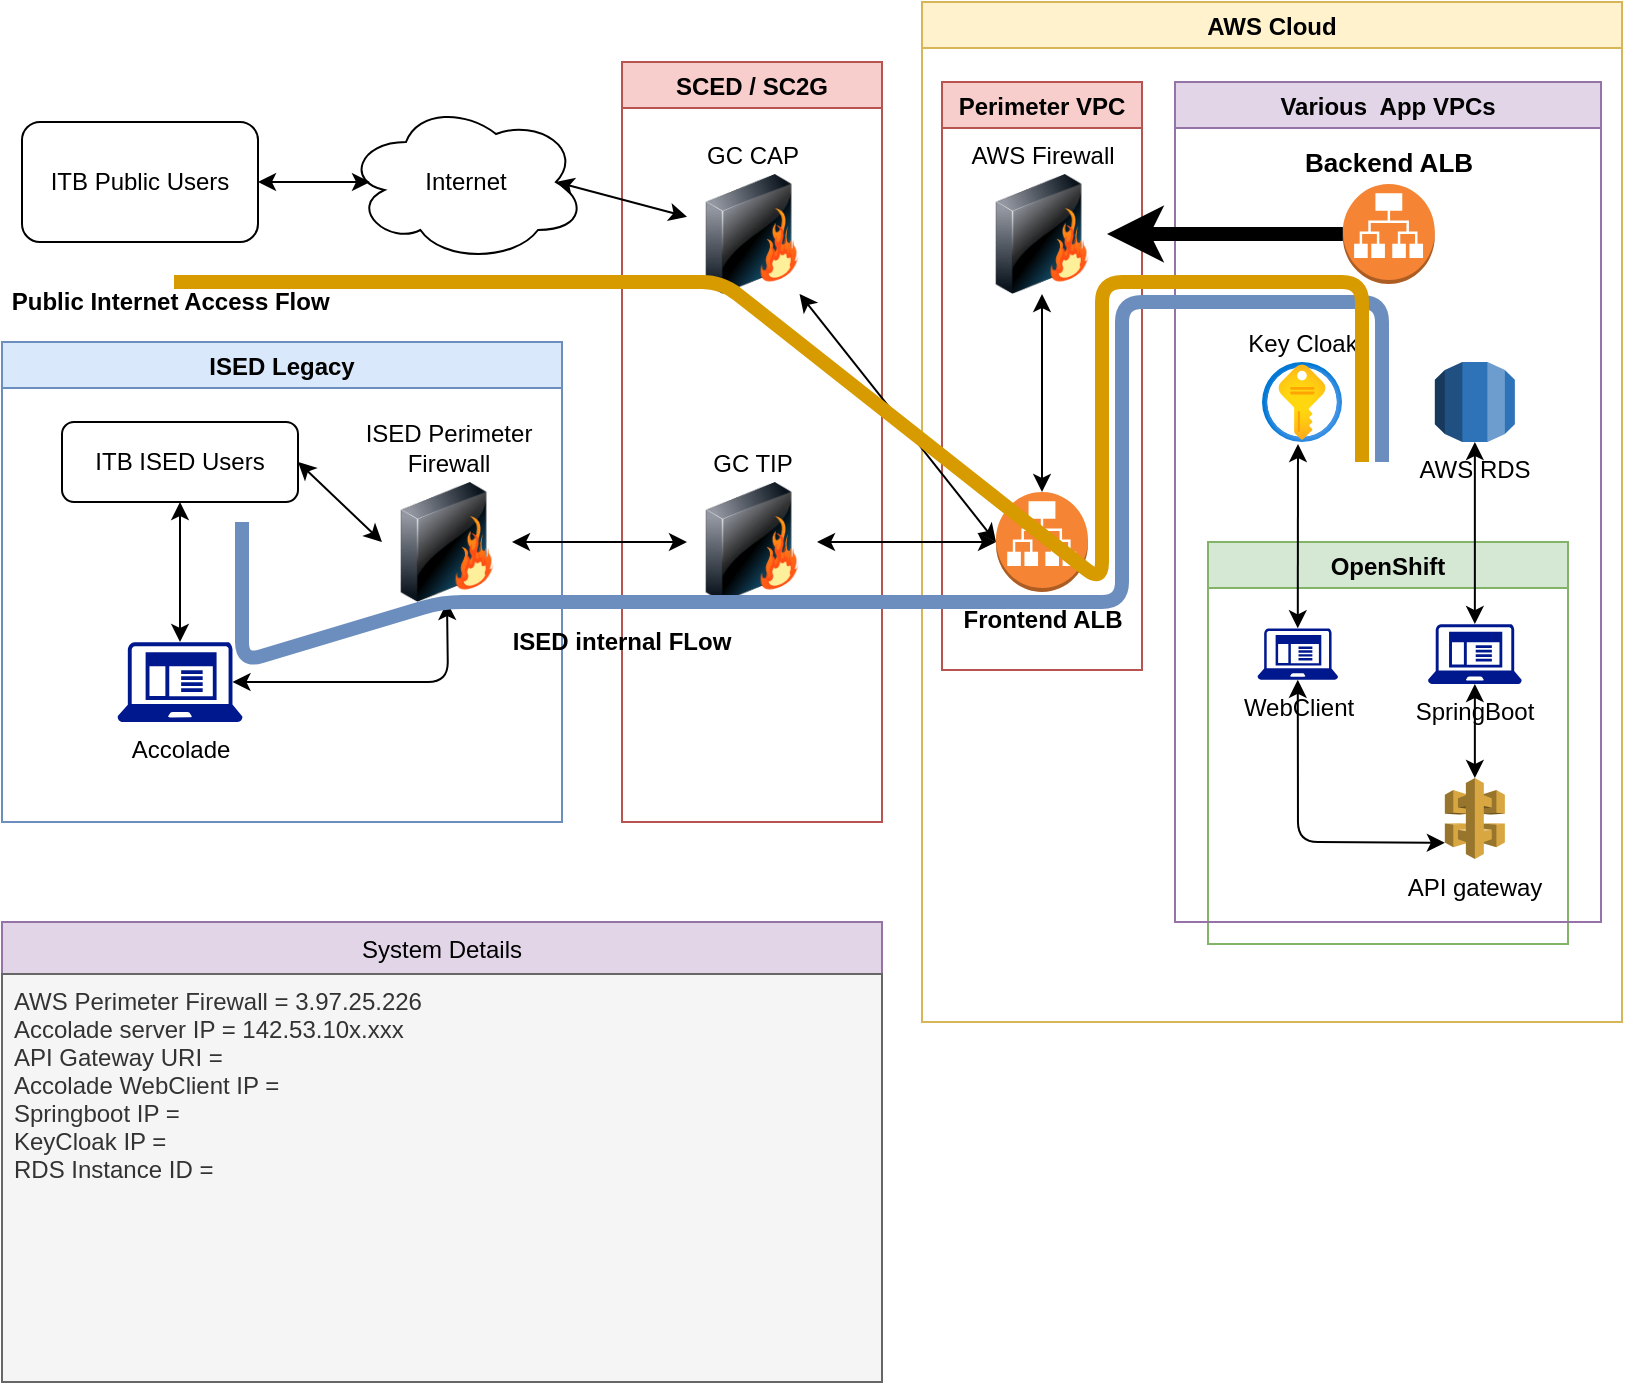 <mxfile version="14.8.5" type="github">
  <diagram id="q6EtwT-zD9d8GnBGvhUz" name="Page-1">
    <mxGraphModel dx="1070" dy="662" grid="1" gridSize="10" guides="1" tooltips="1" connect="1" arrows="1" fold="1" page="1" pageScale="1" pageWidth="850" pageHeight="1100" math="0" shadow="0">
      <root>
        <mxCell id="0" />
        <mxCell id="1" parent="0" />
        <mxCell id="LpFCpJJtLy2Ta8kGQRxm-1" value="Internet" style="ellipse;shape=cloud;whiteSpace=wrap;html=1;" parent="1" vertex="1">
          <mxGeometry x="202" y="60" width="120" height="80" as="geometry" />
        </mxCell>
        <mxCell id="LpFCpJJtLy2Ta8kGQRxm-2" value="ITB Public Users" style="rounded=1;whiteSpace=wrap;html=1;" parent="1" vertex="1">
          <mxGeometry x="40" y="70" width="118" height="60" as="geometry" />
        </mxCell>
        <mxCell id="LpFCpJJtLy2Ta8kGQRxm-4" value="SCED / SC2G" style="swimlane;fillColor=#f8cecc;strokeColor=#b85450;" parent="1" vertex="1">
          <mxGeometry x="340" y="40" width="130" height="380" as="geometry" />
        </mxCell>
        <mxCell id="LpFCpJJtLy2Ta8kGQRxm-5" value="GC CAP" style="image;html=1;image=img/lib/clip_art/networking/Firewall_128x128.png;labelPosition=center;verticalLabelPosition=top;align=center;verticalAlign=bottom;" parent="LpFCpJJtLy2Ta8kGQRxm-4" vertex="1">
          <mxGeometry x="32.5" y="56" width="65" height="60" as="geometry" />
        </mxCell>
        <mxCell id="LpFCpJJtLy2Ta8kGQRxm-14" value="GC TIP" style="image;html=1;image=img/lib/clip_art/networking/Firewall_128x128.png;labelPosition=center;verticalLabelPosition=top;align=center;verticalAlign=bottom;" parent="LpFCpJJtLy2Ta8kGQRxm-4" vertex="1">
          <mxGeometry x="32.5" y="210" width="65" height="60" as="geometry" />
        </mxCell>
        <mxCell id="LpFCpJJtLy2Ta8kGQRxm-7" value="AWS Cloud" style="swimlane;fillColor=#fff2cc;strokeColor=#d6b656;" parent="1" vertex="1">
          <mxGeometry x="490" y="10" width="350" height="510" as="geometry" />
        </mxCell>
        <mxCell id="LpFCpJJtLy2Ta8kGQRxm-27" value="Perimeter VPC" style="swimlane;startSize=23;fillColor=#f8cecc;strokeColor=#b85450;" parent="LpFCpJJtLy2Ta8kGQRxm-7" vertex="1">
          <mxGeometry x="10" y="40" width="100" height="294" as="geometry" />
        </mxCell>
        <mxCell id="LpFCpJJtLy2Ta8kGQRxm-9" value="AWS Firewall" style="image;html=1;image=img/lib/clip_art/networking/Firewall_128x128.png;labelPosition=center;verticalLabelPosition=top;align=center;verticalAlign=bottom;" parent="LpFCpJJtLy2Ta8kGQRxm-27" vertex="1">
          <mxGeometry x="17.5" y="46" width="65" height="60" as="geometry" />
        </mxCell>
        <mxCell id="IvLlfbLEJNB_qxHZJLbw-17" value="&lt;b&gt;&lt;font style=&quot;font-size: 12px&quot;&gt;Frontend ALB&lt;/font&gt;&lt;/b&gt;" style="outlineConnect=0;dashed=0;verticalLabelPosition=bottom;verticalAlign=top;align=center;html=1;shape=mxgraph.aws3.application_load_balancer;fillColor=#F58534;gradientColor=none;labelPosition=center;" vertex="1" parent="LpFCpJJtLy2Ta8kGQRxm-27">
          <mxGeometry x="27" y="205" width="46" height="50" as="geometry" />
        </mxCell>
        <mxCell id="IvLlfbLEJNB_qxHZJLbw-24" value="" style="endArrow=classic;startArrow=classic;html=1;fontSize=7;strokeWidth=1;entryX=0.5;entryY=1;entryDx=0;entryDy=0;exitX=0.5;exitY=0;exitDx=0;exitDy=0;exitPerimeter=0;" edge="1" parent="LpFCpJJtLy2Ta8kGQRxm-27" source="IvLlfbLEJNB_qxHZJLbw-17" target="LpFCpJJtLy2Ta8kGQRxm-9">
          <mxGeometry width="50" height="50" relative="1" as="geometry">
            <mxPoint x="30" y="430" as="sourcePoint" />
            <mxPoint x="80" y="380" as="targetPoint" />
          </mxGeometry>
        </mxCell>
        <mxCell id="LpFCpJJtLy2Ta8kGQRxm-28" value="OpenShift" style="swimlane;fillColor=#d5e8d4;strokeColor=#82b366;" parent="LpFCpJJtLy2Ta8kGQRxm-7" vertex="1">
          <mxGeometry x="143" y="270" width="180" height="201" as="geometry" />
        </mxCell>
        <mxCell id="LpFCpJJtLy2Ta8kGQRxm-32" value="WebClient" style="aspect=fixed;pointerEvents=1;shadow=0;dashed=0;html=1;strokeColor=none;labelPosition=center;verticalLabelPosition=bottom;verticalAlign=top;align=center;fillColor=#00188D;shape=mxgraph.mscae.enterprise.client_application" parent="LpFCpJJtLy2Ta8kGQRxm-28" vertex="1">
          <mxGeometry x="24.77" y="43.13" width="40.23" height="25.75" as="geometry" />
        </mxCell>
        <mxCell id="LpFCpJJtLy2Ta8kGQRxm-34" value="SpringBoot" style="aspect=fixed;pointerEvents=1;shadow=0;dashed=0;html=1;strokeColor=none;labelPosition=center;verticalLabelPosition=bottom;verticalAlign=top;align=center;fillColor=#00188D;shape=mxgraph.mscae.enterprise.client_application" parent="LpFCpJJtLy2Ta8kGQRxm-28" vertex="1">
          <mxGeometry x="110" y="41.01" width="46.86" height="29.99" as="geometry" />
        </mxCell>
        <mxCell id="LpFCpJJtLy2Ta8kGQRxm-33" value="API gateway" style="outlineConnect=0;dashed=0;verticalLabelPosition=bottom;verticalAlign=top;align=center;html=1;shape=mxgraph.aws3.api_gateway;fillColor=#D9A741;gradientColor=none;" parent="LpFCpJJtLy2Ta8kGQRxm-28" vertex="1">
          <mxGeometry x="118.43" y="118" width="30" height="40.5" as="geometry" />
        </mxCell>
        <mxCell id="LpFCpJJtLy2Ta8kGQRxm-41" value="" style="endArrow=classic;startArrow=classic;html=1;exitX=0.5;exitY=0;exitDx=0;exitDy=0;exitPerimeter=0;entryX=0.5;entryY=1;entryDx=0;entryDy=0;entryPerimeter=0;" parent="LpFCpJJtLy2Ta8kGQRxm-28" source="LpFCpJJtLy2Ta8kGQRxm-33" target="LpFCpJJtLy2Ta8kGQRxm-34" edge="1">
          <mxGeometry width="50" height="50" relative="1" as="geometry">
            <mxPoint x="-200" y="38" as="sourcePoint" />
            <mxPoint x="-150" y="-12" as="targetPoint" />
          </mxGeometry>
        </mxCell>
        <mxCell id="IvLlfbLEJNB_qxHZJLbw-1" value="" style="endArrow=classic;startArrow=classic;html=1;entryX=0.5;entryY=1;entryDx=0;entryDy=0;entryPerimeter=0;exitX=0;exitY=0.8;exitDx=0;exitDy=0;exitPerimeter=0;" edge="1" parent="LpFCpJJtLy2Ta8kGQRxm-28" source="LpFCpJJtLy2Ta8kGQRxm-33" target="LpFCpJJtLy2Ta8kGQRxm-32">
          <mxGeometry width="50" height="50" relative="1" as="geometry">
            <mxPoint x="-60" y="358" as="sourcePoint" />
            <mxPoint x="-10" y="308" as="targetPoint" />
            <Array as="points">
              <mxPoint x="45" y="150" />
            </Array>
          </mxGeometry>
        </mxCell>
        <mxCell id="LpFCpJJtLy2Ta8kGQRxm-35" value="" style="endArrow=classic;startArrow=classic;html=1;exitX=0.45;exitY=1.025;exitDx=0;exitDy=0;exitPerimeter=0;entryX=0.5;entryY=0;entryDx=0;entryDy=0;entryPerimeter=0;" parent="LpFCpJJtLy2Ta8kGQRxm-7" source="LpFCpJJtLy2Ta8kGQRxm-31" target="LpFCpJJtLy2Ta8kGQRxm-32" edge="1">
          <mxGeometry width="50" height="50" relative="1" as="geometry">
            <mxPoint x="-57" y="186" as="sourcePoint" />
            <mxPoint x="193" y="456" as="targetPoint" />
          </mxGeometry>
        </mxCell>
        <mxCell id="LpFCpJJtLy2Ta8kGQRxm-38" value="" style="endArrow=classic;startArrow=classic;html=1;entryX=0.5;entryY=0;entryDx=0;entryDy=0;entryPerimeter=0;" parent="LpFCpJJtLy2Ta8kGQRxm-7" source="LpFCpJJtLy2Ta8kGQRxm-30" target="LpFCpJJtLy2Ta8kGQRxm-34" edge="1">
          <mxGeometry width="50" height="50" relative="1" as="geometry">
            <mxPoint x="-57" y="183" as="sourcePoint" />
            <mxPoint x="263" y="423" as="targetPoint" />
          </mxGeometry>
        </mxCell>
        <mxCell id="IvLlfbLEJNB_qxHZJLbw-5" value="Various  App VPCs" style="swimlane;fillColor=#e1d5e7;strokeColor=#9673a6;" vertex="1" parent="LpFCpJJtLy2Ta8kGQRxm-7">
          <mxGeometry x="126.5" y="40" width="213" height="420" as="geometry" />
        </mxCell>
        <mxCell id="LpFCpJJtLy2Ta8kGQRxm-30" value="AWS RDS" style="outlineConnect=0;dashed=0;verticalLabelPosition=bottom;verticalAlign=top;align=center;html=1;shape=mxgraph.aws3.rds;fillColor=#2E73B8;gradientColor=none;" parent="IvLlfbLEJNB_qxHZJLbw-5" vertex="1">
          <mxGeometry x="129.93" y="140" width="40" height="40" as="geometry" />
        </mxCell>
        <mxCell id="LpFCpJJtLy2Ta8kGQRxm-31" value="Key Cloak" style="aspect=fixed;html=1;points=[];align=center;image;fontSize=12;image=img/lib/azure2/security/Key_Vaults.svg;labelPosition=center;verticalLabelPosition=top;verticalAlign=bottom;" parent="IvLlfbLEJNB_qxHZJLbw-5" vertex="1">
          <mxGeometry x="43.5" y="140" width="40" height="40" as="geometry" />
        </mxCell>
        <mxCell id="IvLlfbLEJNB_qxHZJLbw-18" value="&lt;b&gt;&lt;font style=&quot;font-size: 13px&quot;&gt;Backend ALB&lt;/font&gt;&lt;/b&gt;" style="outlineConnect=0;dashed=0;verticalLabelPosition=top;verticalAlign=bottom;align=center;html=1;shape=mxgraph.aws3.application_load_balancer;fillColor=#F58534;gradientColor=none;labelPosition=center;" vertex="1" parent="IvLlfbLEJNB_qxHZJLbw-5">
          <mxGeometry x="83.93" y="51" width="46" height="50" as="geometry" />
        </mxCell>
        <mxCell id="IvLlfbLEJNB_qxHZJLbw-19" value="" style="edgeStyle=orthogonalEdgeStyle;rounded=0;orthogonalLoop=1;jettySize=auto;html=1;strokeWidth=7;" edge="1" parent="LpFCpJJtLy2Ta8kGQRxm-7" source="IvLlfbLEJNB_qxHZJLbw-18" target="LpFCpJJtLy2Ta8kGQRxm-9">
          <mxGeometry relative="1" as="geometry" />
        </mxCell>
        <mxCell id="LpFCpJJtLy2Ta8kGQRxm-8" value="ISED Legacy" style="swimlane;fillColor=#dae8fc;strokeColor=#6c8ebf;" parent="1" vertex="1">
          <mxGeometry x="30" y="180" width="280" height="240" as="geometry" />
        </mxCell>
        <mxCell id="LpFCpJJtLy2Ta8kGQRxm-15" value="ISED Perimeter &lt;br&gt;Firewall" style="image;html=1;image=img/lib/clip_art/networking/Firewall_128x128.png;labelPosition=center;verticalLabelPosition=top;align=center;verticalAlign=bottom;" parent="LpFCpJJtLy2Ta8kGQRxm-8" vertex="1">
          <mxGeometry x="190" y="70" width="65" height="60" as="geometry" />
        </mxCell>
        <mxCell id="LpFCpJJtLy2Ta8kGQRxm-25" value="ITB ISED Users" style="rounded=1;whiteSpace=wrap;html=1;" parent="LpFCpJJtLy2Ta8kGQRxm-8" vertex="1">
          <mxGeometry x="30" y="40" width="118" height="40" as="geometry" />
        </mxCell>
        <mxCell id="LpFCpJJtLy2Ta8kGQRxm-42" value="Accolade" style="aspect=fixed;pointerEvents=1;shadow=0;dashed=0;html=1;strokeColor=none;labelPosition=center;verticalLabelPosition=bottom;verticalAlign=top;align=center;fillColor=#00188D;shape=mxgraph.mscae.enterprise.client_application" parent="LpFCpJJtLy2Ta8kGQRxm-8" vertex="1">
          <mxGeometry x="57.76" y="150" width="62.49" height="40" as="geometry" />
        </mxCell>
        <mxCell id="LpFCpJJtLy2Ta8kGQRxm-43" value="" style="endArrow=classic;startArrow=classic;html=1;exitX=0.92;exitY=0.5;exitDx=0;exitDy=0;exitPerimeter=0;entryX=0.5;entryY=1;entryDx=0;entryDy=0;" parent="LpFCpJJtLy2Ta8kGQRxm-8" source="LpFCpJJtLy2Ta8kGQRxm-42" target="LpFCpJJtLy2Ta8kGQRxm-15" edge="1">
          <mxGeometry width="50" height="50" relative="1" as="geometry">
            <mxPoint x="390" as="sourcePoint" />
            <mxPoint x="440" y="-50" as="targetPoint" />
            <Array as="points">
              <mxPoint x="223" y="170" />
            </Array>
          </mxGeometry>
        </mxCell>
        <mxCell id="LpFCpJJtLy2Ta8kGQRxm-44" value="" style="endArrow=classic;startArrow=classic;html=1;exitX=1;exitY=0.5;exitDx=0;exitDy=0;entryX=0;entryY=0.5;entryDx=0;entryDy=0;" parent="LpFCpJJtLy2Ta8kGQRxm-8" source="LpFCpJJtLy2Ta8kGQRxm-25" target="LpFCpJJtLy2Ta8kGQRxm-15" edge="1">
          <mxGeometry width="50" height="50" relative="1" as="geometry">
            <mxPoint x="390" y="18" as="sourcePoint" />
            <mxPoint x="440" y="-32" as="targetPoint" />
          </mxGeometry>
        </mxCell>
        <mxCell id="IvLlfbLEJNB_qxHZJLbw-2" value="" style="endArrow=classic;startArrow=classic;html=1;exitX=0.5;exitY=0;exitDx=0;exitDy=0;exitPerimeter=0;entryX=0.5;entryY=1;entryDx=0;entryDy=0;" edge="1" parent="LpFCpJJtLy2Ta8kGQRxm-8" source="LpFCpJJtLy2Ta8kGQRxm-42" target="LpFCpJJtLy2Ta8kGQRxm-25">
          <mxGeometry width="50" height="50" relative="1" as="geometry">
            <mxPoint x="440" y="190" as="sourcePoint" />
            <mxPoint x="490" y="140" as="targetPoint" />
          </mxGeometry>
        </mxCell>
        <mxCell id="IvLlfbLEJNB_qxHZJLbw-9" value="ISED internal FLow" style="text;html=1;strokeColor=none;fillColor=none;align=center;verticalAlign=middle;whiteSpace=wrap;rounded=0;fontStyle=1" vertex="1" parent="LpFCpJJtLy2Ta8kGQRxm-8">
          <mxGeometry x="240" y="140" width="140" height="20" as="geometry" />
        </mxCell>
        <mxCell id="LpFCpJJtLy2Ta8kGQRxm-19" value="" style="endArrow=classic;startArrow=classic;html=1;exitX=1;exitY=0.5;exitDx=0;exitDy=0;entryX=0.1;entryY=0.5;entryDx=0;entryDy=0;entryPerimeter=0;" parent="1" source="LpFCpJJtLy2Ta8kGQRxm-2" target="LpFCpJJtLy2Ta8kGQRxm-1" edge="1">
          <mxGeometry width="50" height="50" relative="1" as="geometry">
            <mxPoint x="380" y="210" as="sourcePoint" />
            <mxPoint x="430" y="160" as="targetPoint" />
          </mxGeometry>
        </mxCell>
        <mxCell id="LpFCpJJtLy2Ta8kGQRxm-20" value="" style="endArrow=classic;startArrow=classic;html=1;exitX=0.875;exitY=0.5;exitDx=0;exitDy=0;exitPerimeter=0;" parent="1" target="LpFCpJJtLy2Ta8kGQRxm-5" edge="1" source="LpFCpJJtLy2Ta8kGQRxm-1">
          <mxGeometry width="50" height="50" relative="1" as="geometry">
            <mxPoint x="320" y="40" as="sourcePoint" />
            <mxPoint x="430" y="160" as="targetPoint" />
          </mxGeometry>
        </mxCell>
        <mxCell id="LpFCpJJtLy2Ta8kGQRxm-21" value="" style="endArrow=classic;startArrow=classic;html=1;exitX=0;exitY=0.5;exitDx=0;exitDy=0;exitPerimeter=0;" parent="1" source="IvLlfbLEJNB_qxHZJLbw-17" target="LpFCpJJtLy2Ta8kGQRxm-5" edge="1">
          <mxGeometry width="50" height="50" relative="1" as="geometry">
            <mxPoint x="380" y="210" as="sourcePoint" />
            <mxPoint x="440" y="130" as="targetPoint" />
            <Array as="points" />
          </mxGeometry>
        </mxCell>
        <mxCell id="LpFCpJJtLy2Ta8kGQRxm-22" value="" style="endArrow=classic;startArrow=classic;html=1;exitX=1;exitY=0.5;exitDx=0;exitDy=0;entryX=0;entryY=0.5;entryDx=0;entryDy=0;entryPerimeter=0;" parent="1" source="LpFCpJJtLy2Ta8kGQRxm-14" edge="1" target="IvLlfbLEJNB_qxHZJLbw-17">
          <mxGeometry width="50" height="50" relative="1" as="geometry">
            <mxPoint x="380" y="210" as="sourcePoint" />
            <mxPoint x="550" y="420" as="targetPoint" />
            <Array as="points" />
          </mxGeometry>
        </mxCell>
        <mxCell id="LpFCpJJtLy2Ta8kGQRxm-23" value="" style="endArrow=classic;startArrow=classic;html=1;exitX=1;exitY=0.5;exitDx=0;exitDy=0;entryX=0;entryY=0.5;entryDx=0;entryDy=0;" parent="1" source="LpFCpJJtLy2Ta8kGQRxm-15" target="LpFCpJJtLy2Ta8kGQRxm-14" edge="1">
          <mxGeometry width="50" height="50" relative="1" as="geometry">
            <mxPoint x="380" y="210" as="sourcePoint" />
            <mxPoint x="430" y="160" as="targetPoint" />
          </mxGeometry>
        </mxCell>
        <mxCell id="IvLlfbLEJNB_qxHZJLbw-4" value="" style="endArrow=none;html=1;strokeWidth=7;fillColor=#dae8fc;strokeColor=#6c8ebf;" edge="1" parent="1">
          <mxGeometry width="50" height="50" relative="1" as="geometry">
            <mxPoint x="150" y="270" as="sourcePoint" />
            <mxPoint x="720" y="240" as="targetPoint" />
            <Array as="points">
              <mxPoint x="150" y="340" />
              <mxPoint x="250" y="310" />
              <mxPoint x="400" y="310" />
              <mxPoint x="590" y="310" />
              <mxPoint x="590" y="160" />
              <mxPoint x="720" y="160" />
            </Array>
          </mxGeometry>
        </mxCell>
        <mxCell id="IvLlfbLEJNB_qxHZJLbw-6" value="" style="endArrow=none;html=1;strokeWidth=7;fillColor=#ffe6cc;strokeColor=#d79b00;align=center;exitX=0.5;exitY=0;exitDx=0;exitDy=0;" edge="1" parent="1" source="IvLlfbLEJNB_qxHZJLbw-8">
          <mxGeometry width="50" height="50" relative="1" as="geometry">
            <mxPoint x="120" y="110" as="sourcePoint" />
            <mxPoint x="710" y="240" as="targetPoint" />
            <Array as="points">
              <mxPoint x="390" y="150" />
              <mxPoint x="580" y="300" />
              <mxPoint x="580" y="150" />
              <mxPoint x="710" y="150" />
            </Array>
          </mxGeometry>
        </mxCell>
        <mxCell id="IvLlfbLEJNB_qxHZJLbw-8" value="Public Internet Access Flow&amp;nbsp;" style="text;html=1;strokeColor=none;fillColor=none;align=center;verticalAlign=middle;whiteSpace=wrap;rounded=0;fontStyle=1" vertex="1" parent="1">
          <mxGeometry x="30" y="150" width="172" height="20" as="geometry" />
        </mxCell>
        <mxCell id="IvLlfbLEJNB_qxHZJLbw-11" value="System Details" style="swimlane;fontStyle=0;childLayout=stackLayout;horizontal=1;startSize=26;horizontalStack=0;resizeParent=1;resizeParentMax=0;resizeLast=0;collapsible=1;marginBottom=0;fillColor=#e1d5e7;strokeColor=#9673a6;" vertex="1" parent="1">
          <mxGeometry x="30" y="470" width="440" height="230" as="geometry" />
        </mxCell>
        <mxCell id="IvLlfbLEJNB_qxHZJLbw-12" value="AWS Perimeter Firewall = 3.97.25.226&#xa;Accolade server IP = 142.53.10x.xxx&#xa;API Gateway URI =&#xa;Accolade WebClient IP =&#xa;Springboot IP =&#xa;KeyCloak IP = &#xa;RDS Instance ID =&#xa;" style="text;align=left;verticalAlign=top;spacingLeft=4;spacingRight=4;overflow=hidden;rotatable=0;points=[[0,0.5],[1,0.5]];portConstraint=eastwest;fillColor=#f5f5f5;strokeColor=#666666;fontColor=#333333;" vertex="1" parent="IvLlfbLEJNB_qxHZJLbw-11">
          <mxGeometry y="26" width="440" height="204" as="geometry" />
        </mxCell>
      </root>
    </mxGraphModel>
  </diagram>
</mxfile>

